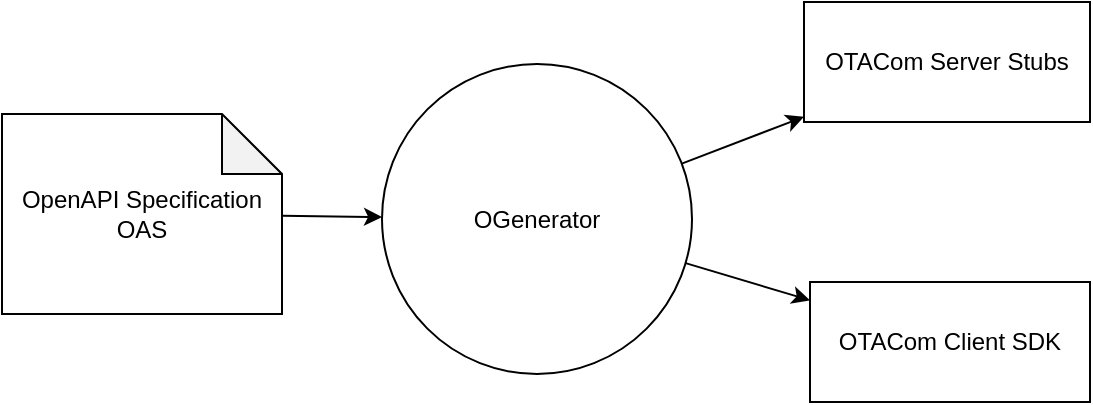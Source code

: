 <mxfile>
    <diagram id="eTaow8UW6Wc9Y_zy_YHm" name="context">
        <mxGraphModel dx="658" dy="796" grid="0" gridSize="10" guides="1" tooltips="1" connect="1" arrows="1" fold="1" page="1" pageScale="1" pageWidth="999900" pageHeight="9999900" math="0" shadow="0">
            <root>
                <mxCell id="0"/>
                <mxCell id="1" parent="0"/>
                <mxCell id="2" value="OTACom Client SDK" style="rounded=0;whiteSpace=wrap;html=1;" parent="1" vertex="1">
                    <mxGeometry x="817" y="399" width="140" height="60" as="geometry"/>
                </mxCell>
                <mxCell id="10" style="edgeStyle=none;html=1;" parent="1" source="3" target="2" edge="1">
                    <mxGeometry relative="1" as="geometry"/>
                </mxCell>
                <mxCell id="12" style="edgeStyle=none;html=1;" parent="1" source="3" target="11" edge="1">
                    <mxGeometry relative="1" as="geometry"/>
                </mxCell>
                <mxCell id="3" value="OGenerator" style="ellipse;whiteSpace=wrap;html=1;aspect=fixed;" parent="1" vertex="1">
                    <mxGeometry x="603" y="290" width="155" height="155" as="geometry"/>
                </mxCell>
                <mxCell id="9" style="edgeStyle=none;html=1;" parent="1" source="4" target="3" edge="1">
                    <mxGeometry relative="1" as="geometry"/>
                </mxCell>
                <mxCell id="4" value="OpenAPI Specification&lt;br style=&quot;border-color: var(--border-color);&quot;&gt;OAS" style="shape=note;whiteSpace=wrap;html=1;backgroundOutline=1;darkOpacity=0.05;" parent="1" vertex="1">
                    <mxGeometry x="413" y="315" width="140" height="100" as="geometry"/>
                </mxCell>
                <mxCell id="11" value="OTACom Server Stubs" style="rounded=0;whiteSpace=wrap;html=1;" parent="1" vertex="1">
                    <mxGeometry x="814" y="259" width="143" height="60" as="geometry"/>
                </mxCell>
            </root>
        </mxGraphModel>
    </diagram>
    <diagram id="lfanKAvMomV87y_PvUnI" name="Page-2">
        <mxGraphModel dx="559" dy="677" grid="1" gridSize="10" guides="1" tooltips="1" connect="1" arrows="1" fold="1" page="1" pageScale="1" pageWidth="999900" pageHeight="9999900" math="0" shadow="0">
            <root>
                <mxCell id="0"/>
                <mxCell id="1" parent="0"/>
                <mxCell id="9MVZZGdP7936Ngphpmua-1" value="OTACom Lib" style="rounded=0;whiteSpace=wrap;html=1;" vertex="1" parent="1">
                    <mxGeometry x="406" y="485" width="140" height="60" as="geometry"/>
                </mxCell>
                <mxCell id="9MVZZGdP7936Ngphpmua-2" value="Context&lt;br&gt;(Facade)" style="rounded=0;whiteSpace=wrap;html=1;" vertex="1" parent="1">
                    <mxGeometry x="406" y="569" width="140" height="60" as="geometry"/>
                </mxCell>
                <mxCell id="9MVZZGdP7936Ngphpmua-3" value="REST API" style="rounded=0;whiteSpace=wrap;html=1;" vertex="1" parent="1">
                    <mxGeometry x="406" y="653" width="140" height="60" as="geometry"/>
                </mxCell>
            </root>
        </mxGraphModel>
    </diagram>
    <diagram id="c0L9QQxUR7Tas41OFxB7" name="Page-4">
        <mxGraphModel dx="799" dy="967" grid="1" gridSize="10" guides="1" tooltips="1" connect="1" arrows="1" fold="1" page="1" pageScale="1" pageWidth="999900" pageHeight="9999900" math="0" shadow="0">
            <root>
                <mxCell id="0"/>
                <mxCell id="1" parent="0"/>
                <mxCell id="-cenTBEm3t0Qi6ZBWDpl-10" value="" style="rounded=0;whiteSpace=wrap;html=1;" vertex="1" parent="1">
                    <mxGeometry x="410" y="490" width="510" height="270" as="geometry"/>
                </mxCell>
                <mxCell id="-cenTBEm3t0Qi6ZBWDpl-20" value="" style="rounded=0;whiteSpace=wrap;html=1;dashed=1;" vertex="1" parent="1">
                    <mxGeometry x="375" y="520" width="580" height="130" as="geometry"/>
                </mxCell>
                <mxCell id="-cenTBEm3t0Qi6ZBWDpl-9" value="OpenAPI Generator" style="rounded=0;whiteSpace=wrap;html=1;" vertex="1" parent="1">
                    <mxGeometry x="680" y="560" width="191.25" height="60" as="geometry"/>
                </mxCell>
                <mxCell id="-cenTBEm3t0Qi6ZBWDpl-15" style="edgeStyle=none;html=1;startArrow=classic;startFill=1;dashed=1;" edge="1" parent="1" source="-cenTBEm3t0Qi6ZBWDpl-12" target="-cenTBEm3t0Qi6ZBWDpl-14">
                    <mxGeometry relative="1" as="geometry">
                        <Array as="points"/>
                    </mxGeometry>
                </mxCell>
                <mxCell id="-cenTBEm3t0Qi6ZBWDpl-12" value="OTAComLib" style="rounded=0;whiteSpace=wrap;html=1;" vertex="1" parent="1">
                    <mxGeometry x="443.75" y="560" width="196.25" height="60" as="geometry"/>
                </mxCell>
                <mxCell id="-cenTBEm3t0Qi6ZBWDpl-13" style="edgeStyle=none;html=1;startArrow=classic;startFill=1;" edge="1" parent="1" source="-cenTBEm3t0Qi6ZBWDpl-9" target="-cenTBEm3t0Qi6ZBWDpl-12">
                    <mxGeometry relative="1" as="geometry"/>
                </mxCell>
                <mxCell id="-cenTBEm3t0Qi6ZBWDpl-14" value="REST" style="rounded=0;whiteSpace=wrap;html=1;dashed=1;" vertex="1" parent="1">
                    <mxGeometry x="395" y="390" width="525" height="60" as="geometry"/>
                </mxCell>
                <mxCell id="-cenTBEm3t0Qi6ZBWDpl-16" value="Actor" style="shape=umlActor;verticalLabelPosition=bottom;verticalAlign=top;html=1;outlineConnect=0;dashed=1;" vertex="1" parent="1">
                    <mxGeometry x="563.75" y="810" width="30" height="60" as="geometry"/>
                </mxCell>
                <mxCell id="-cenTBEm3t0Qi6ZBWDpl-17" value="Actor" style="shape=umlActor;verticalLabelPosition=bottom;verticalAlign=top;html=1;outlineConnect=0;dashed=1;" vertex="1" parent="1">
                    <mxGeometry x="721.25" y="810" width="30" height="60" as="geometry"/>
                </mxCell>
                <mxCell id="-cenTBEm3t0Qi6ZBWDpl-21" value="App" style="text;html=1;strokeColor=none;fillColor=none;align=center;verticalAlign=middle;whiteSpace=wrap;rounded=0;dashed=1;" vertex="1" parent="1">
                    <mxGeometry x="627.5" y="690" width="60" height="30" as="geometry"/>
                </mxCell>
            </root>
        </mxGraphModel>
    </diagram>
</mxfile>